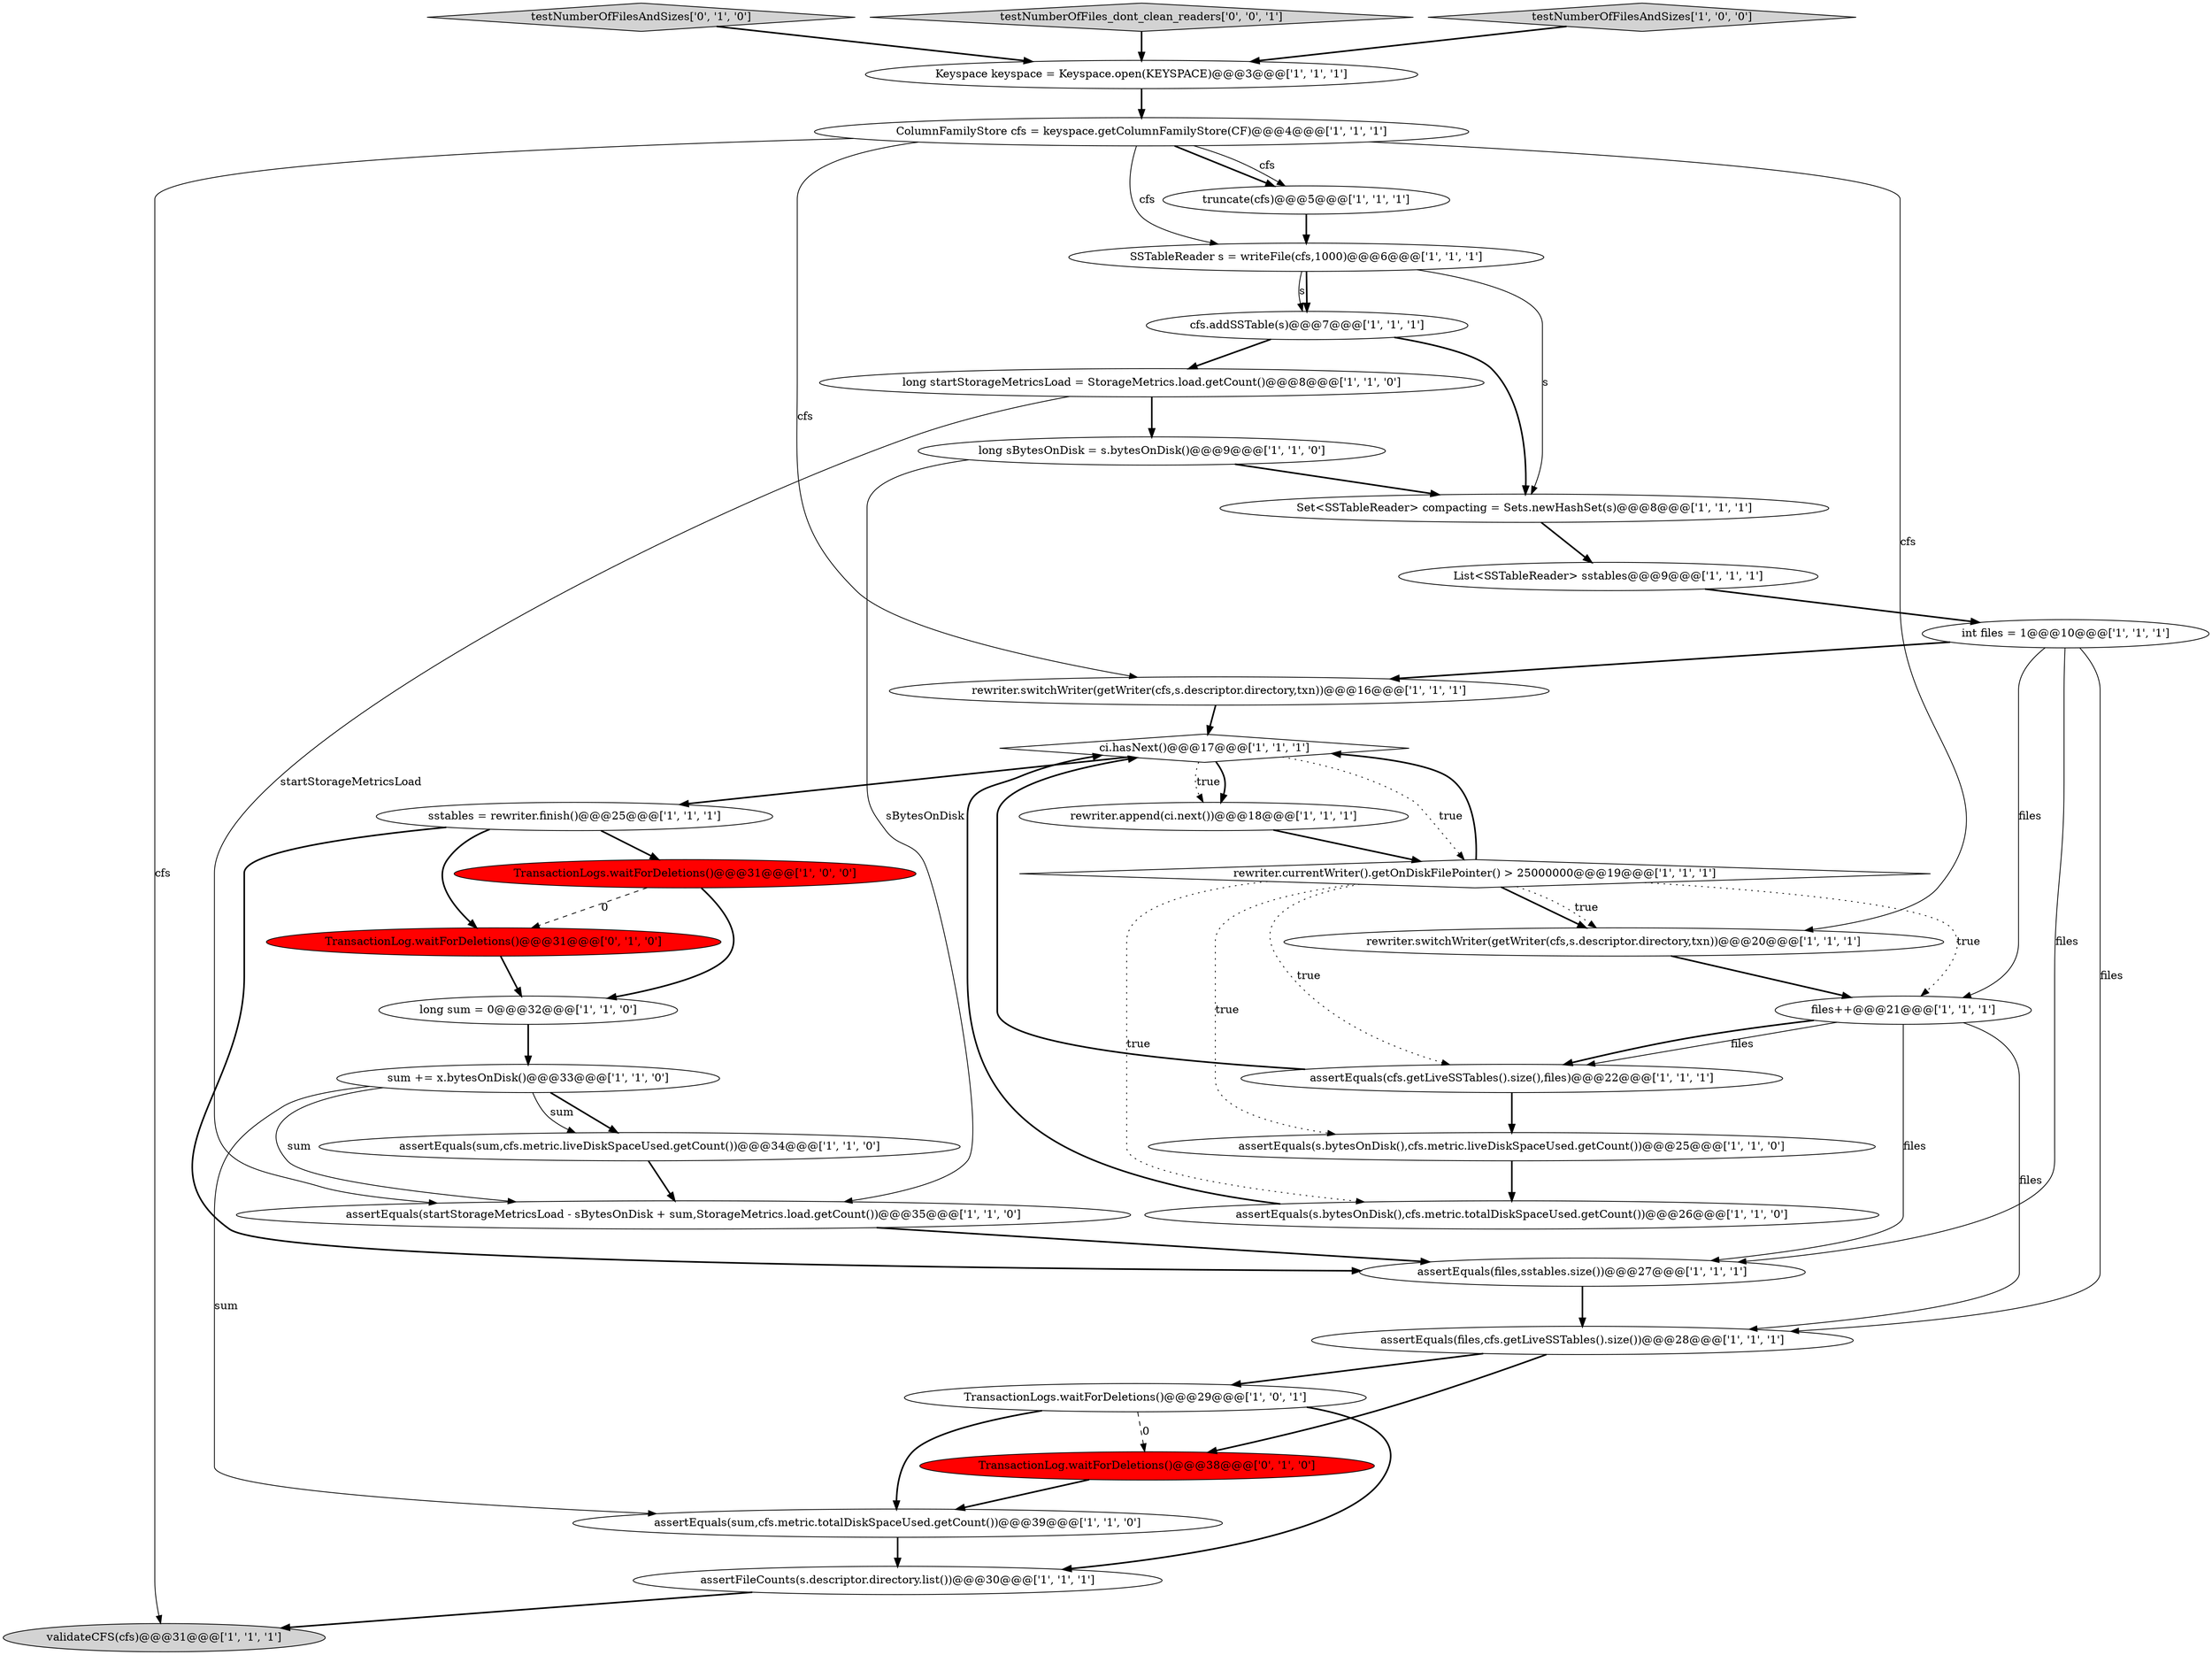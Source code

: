 digraph {
29 [style = filled, label = "truncate(cfs)@@@5@@@['1', '1', '1']", fillcolor = white, shape = ellipse image = "AAA0AAABBB1BBB"];
14 [style = filled, label = "TransactionLogs.waitForDeletions()@@@31@@@['1', '0', '0']", fillcolor = red, shape = ellipse image = "AAA1AAABBB1BBB"];
5 [style = filled, label = "ci.hasNext()@@@17@@@['1', '1', '1']", fillcolor = white, shape = diamond image = "AAA0AAABBB1BBB"];
30 [style = filled, label = "SSTableReader s = writeFile(cfs,1000)@@@6@@@['1', '1', '1']", fillcolor = white, shape = ellipse image = "AAA0AAABBB1BBB"];
17 [style = filled, label = "cfs.addSSTable(s)@@@7@@@['1', '1', '1']", fillcolor = white, shape = ellipse image = "AAA0AAABBB1BBB"];
22 [style = filled, label = "assertEquals(sum,cfs.metric.liveDiskSpaceUsed.getCount())@@@34@@@['1', '1', '0']", fillcolor = white, shape = ellipse image = "AAA0AAABBB1BBB"];
18 [style = filled, label = "ColumnFamilyStore cfs = keyspace.getColumnFamilyStore(CF)@@@4@@@['1', '1', '1']", fillcolor = white, shape = ellipse image = "AAA0AAABBB1BBB"];
20 [style = filled, label = "rewriter.currentWriter().getOnDiskFilePointer() > 25000000@@@19@@@['1', '1', '1']", fillcolor = white, shape = diamond image = "AAA0AAABBB1BBB"];
13 [style = filled, label = "assertEquals(sum,cfs.metric.totalDiskSpaceUsed.getCount())@@@39@@@['1', '1', '0']", fillcolor = white, shape = ellipse image = "AAA0AAABBB1BBB"];
1 [style = filled, label = "List<SSTableReader> sstables@@@9@@@['1', '1', '1']", fillcolor = white, shape = ellipse image = "AAA0AAABBB1BBB"];
33 [style = filled, label = "testNumberOfFilesAndSizes['0', '1', '0']", fillcolor = lightgray, shape = diamond image = "AAA0AAABBB2BBB"];
4 [style = filled, label = "int files = 1@@@10@@@['1', '1', '1']", fillcolor = white, shape = ellipse image = "AAA0AAABBB1BBB"];
31 [style = filled, label = "assertFileCounts(s.descriptor.directory.list())@@@30@@@['1', '1', '1']", fillcolor = white, shape = ellipse image = "AAA0AAABBB1BBB"];
27 [style = filled, label = "assertEquals(s.bytesOnDisk(),cfs.metric.totalDiskSpaceUsed.getCount())@@@26@@@['1', '1', '0']", fillcolor = white, shape = ellipse image = "AAA0AAABBB1BBB"];
15 [style = filled, label = "long startStorageMetricsLoad = StorageMetrics.load.getCount()@@@8@@@['1', '1', '0']", fillcolor = white, shape = ellipse image = "AAA0AAABBB1BBB"];
7 [style = filled, label = "TransactionLogs.waitForDeletions()@@@29@@@['1', '0', '1']", fillcolor = white, shape = ellipse image = "AAA0AAABBB1BBB"];
28 [style = filled, label = "sstables = rewriter.finish()@@@25@@@['1', '1', '1']", fillcolor = white, shape = ellipse image = "AAA0AAABBB1BBB"];
26 [style = filled, label = "sum += x.bytesOnDisk()@@@33@@@['1', '1', '0']", fillcolor = white, shape = ellipse image = "AAA0AAABBB1BBB"];
11 [style = filled, label = "assertEquals(startStorageMetricsLoad - sBytesOnDisk + sum,StorageMetrics.load.getCount())@@@35@@@['1', '1', '0']", fillcolor = white, shape = ellipse image = "AAA0AAABBB1BBB"];
12 [style = filled, label = "long sBytesOnDisk = s.bytesOnDisk()@@@9@@@['1', '1', '0']", fillcolor = white, shape = ellipse image = "AAA0AAABBB1BBB"];
32 [style = filled, label = "TransactionLog.waitForDeletions()@@@38@@@['0', '1', '0']", fillcolor = red, shape = ellipse image = "AAA1AAABBB2BBB"];
23 [style = filled, label = "rewriter.switchWriter(getWriter(cfs,s.descriptor.directory,txn))@@@16@@@['1', '1', '1']", fillcolor = white, shape = ellipse image = "AAA0AAABBB1BBB"];
2 [style = filled, label = "long sum = 0@@@32@@@['1', '1', '0']", fillcolor = white, shape = ellipse image = "AAA0AAABBB1BBB"];
19 [style = filled, label = "Set<SSTableReader> compacting = Sets.newHashSet(s)@@@8@@@['1', '1', '1']", fillcolor = white, shape = ellipse image = "AAA0AAABBB1BBB"];
21 [style = filled, label = "files++@@@21@@@['1', '1', '1']", fillcolor = white, shape = ellipse image = "AAA0AAABBB1BBB"];
35 [style = filled, label = "testNumberOfFiles_dont_clean_readers['0', '0', '1']", fillcolor = lightgray, shape = diamond image = "AAA0AAABBB3BBB"];
6 [style = filled, label = "Keyspace keyspace = Keyspace.open(KEYSPACE)@@@3@@@['1', '1', '1']", fillcolor = white, shape = ellipse image = "AAA0AAABBB1BBB"];
8 [style = filled, label = "assertEquals(s.bytesOnDisk(),cfs.metric.liveDiskSpaceUsed.getCount())@@@25@@@['1', '1', '0']", fillcolor = white, shape = ellipse image = "AAA0AAABBB1BBB"];
9 [style = filled, label = "testNumberOfFilesAndSizes['1', '0', '0']", fillcolor = lightgray, shape = diamond image = "AAA0AAABBB1BBB"];
24 [style = filled, label = "assertEquals(files,cfs.getLiveSSTables().size())@@@28@@@['1', '1', '1']", fillcolor = white, shape = ellipse image = "AAA0AAABBB1BBB"];
0 [style = filled, label = "assertEquals(cfs.getLiveSSTables().size(),files)@@@22@@@['1', '1', '1']", fillcolor = white, shape = ellipse image = "AAA0AAABBB1BBB"];
25 [style = filled, label = "validateCFS(cfs)@@@31@@@['1', '1', '1']", fillcolor = lightgray, shape = ellipse image = "AAA0AAABBB1BBB"];
3 [style = filled, label = "rewriter.switchWriter(getWriter(cfs,s.descriptor.directory,txn))@@@20@@@['1', '1', '1']", fillcolor = white, shape = ellipse image = "AAA0AAABBB1BBB"];
16 [style = filled, label = "rewriter.append(ci.next())@@@18@@@['1', '1', '1']", fillcolor = white, shape = ellipse image = "AAA0AAABBB1BBB"];
10 [style = filled, label = "assertEquals(files,sstables.size())@@@27@@@['1', '1', '1']", fillcolor = white, shape = ellipse image = "AAA0AAABBB1BBB"];
34 [style = filled, label = "TransactionLog.waitForDeletions()@@@31@@@['0', '1', '0']", fillcolor = red, shape = ellipse image = "AAA1AAABBB2BBB"];
7->13 [style = bold, label=""];
1->4 [style = bold, label=""];
2->26 [style = bold, label=""];
31->25 [style = bold, label=""];
30->17 [style = bold, label=""];
4->24 [style = solid, label="files"];
23->5 [style = bold, label=""];
28->10 [style = bold, label=""];
21->0 [style = bold, label=""];
28->34 [style = bold, label=""];
29->30 [style = bold, label=""];
35->6 [style = bold, label=""];
14->34 [style = dashed, label="0"];
6->18 [style = bold, label=""];
10->24 [style = bold, label=""];
33->6 [style = bold, label=""];
12->11 [style = solid, label="sBytesOnDisk"];
20->0 [style = dotted, label="true"];
20->8 [style = dotted, label="true"];
24->32 [style = bold, label=""];
18->30 [style = solid, label="cfs"];
20->27 [style = dotted, label="true"];
18->23 [style = solid, label="cfs"];
20->3 [style = bold, label=""];
7->31 [style = bold, label=""];
4->10 [style = solid, label="files"];
21->10 [style = solid, label="files"];
20->21 [style = dotted, label="true"];
5->28 [style = bold, label=""];
21->0 [style = solid, label="files"];
17->19 [style = bold, label=""];
28->14 [style = bold, label=""];
26->22 [style = bold, label=""];
9->6 [style = bold, label=""];
20->5 [style = bold, label=""];
30->17 [style = solid, label="s"];
5->16 [style = bold, label=""];
26->13 [style = solid, label="sum"];
19->1 [style = bold, label=""];
18->29 [style = bold, label=""];
30->19 [style = solid, label="s"];
34->2 [style = bold, label=""];
26->11 [style = solid, label="sum"];
11->10 [style = bold, label=""];
15->11 [style = solid, label="startStorageMetricsLoad"];
18->3 [style = solid, label="cfs"];
0->8 [style = bold, label=""];
17->15 [style = bold, label=""];
18->29 [style = solid, label="cfs"];
26->22 [style = solid, label="sum"];
5->16 [style = dotted, label="true"];
20->3 [style = dotted, label="true"];
5->20 [style = dotted, label="true"];
3->21 [style = bold, label=""];
7->32 [style = dashed, label="0"];
15->12 [style = bold, label=""];
14->2 [style = bold, label=""];
21->24 [style = solid, label="files"];
27->5 [style = bold, label=""];
13->31 [style = bold, label=""];
12->19 [style = bold, label=""];
32->13 [style = bold, label=""];
24->7 [style = bold, label=""];
16->20 [style = bold, label=""];
8->27 [style = bold, label=""];
18->25 [style = solid, label="cfs"];
22->11 [style = bold, label=""];
4->23 [style = bold, label=""];
4->21 [style = solid, label="files"];
0->5 [style = bold, label=""];
}

